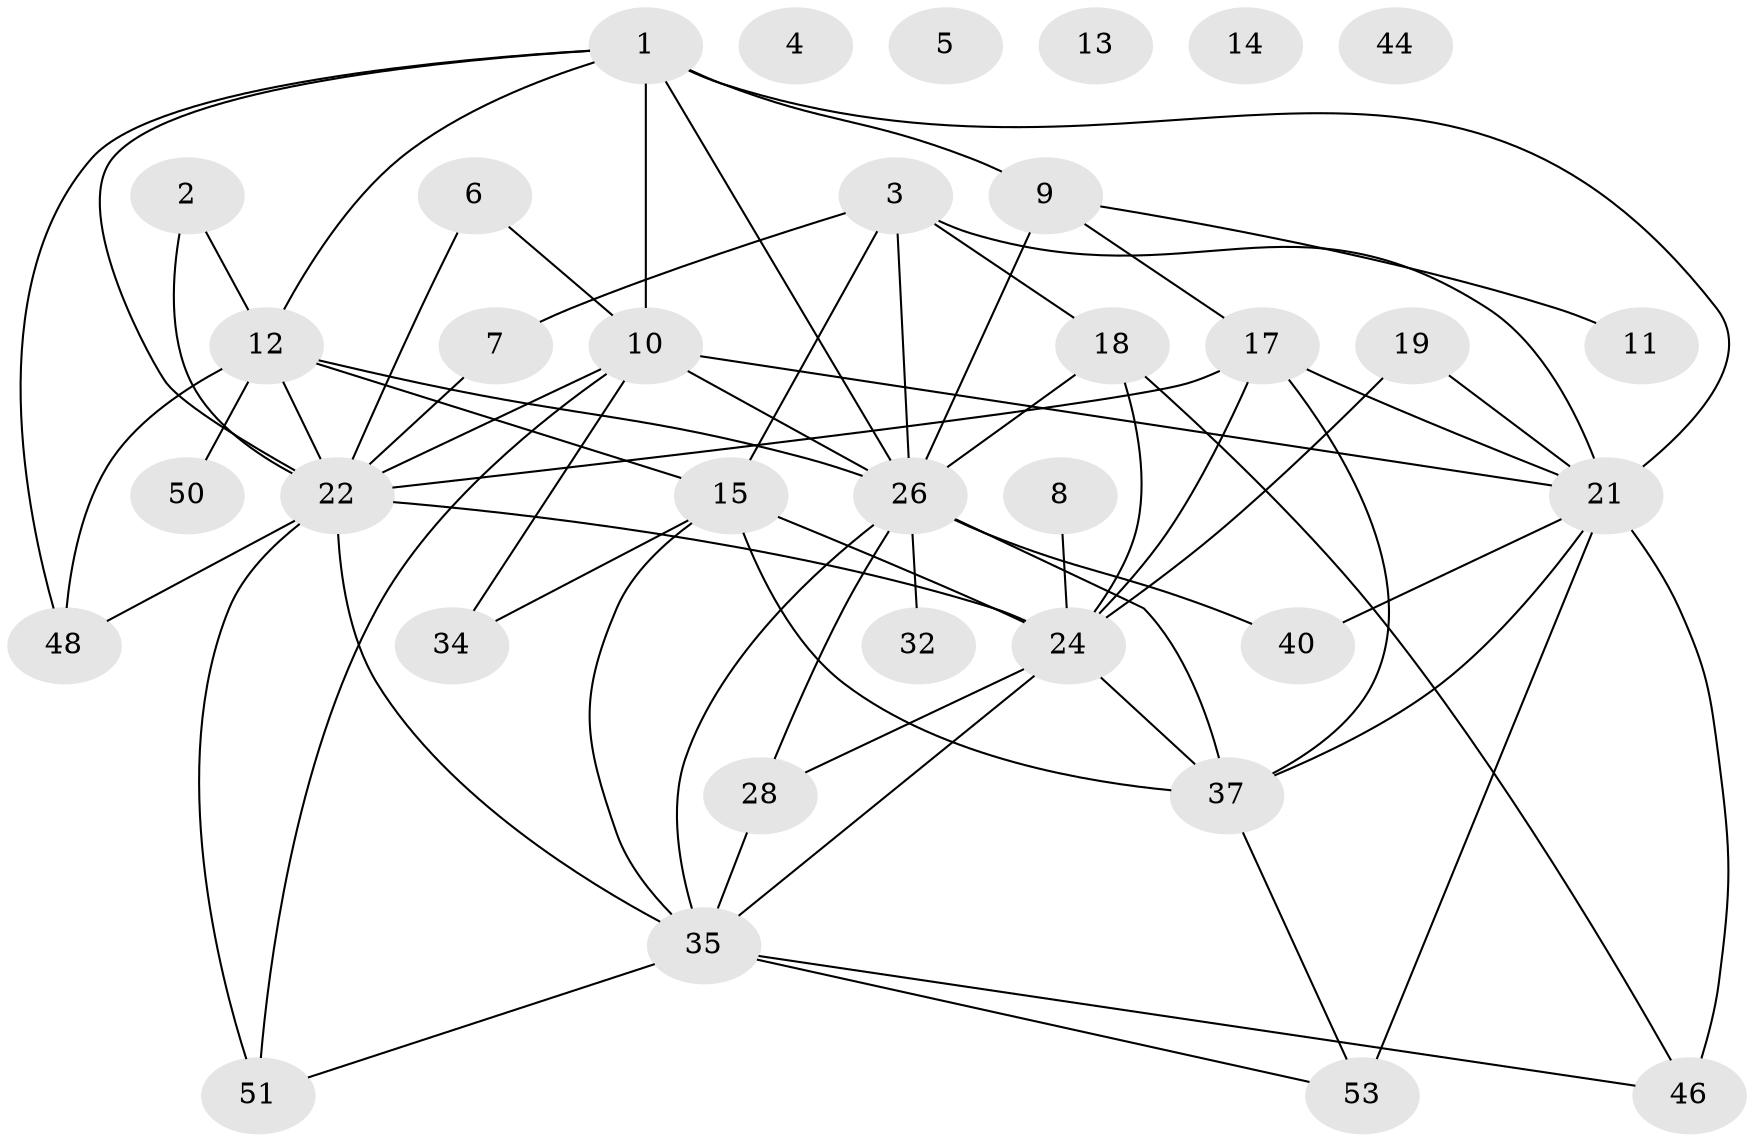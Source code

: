 // original degree distribution, {9: 0.014705882352941176, 3: 0.17647058823529413, 0: 0.058823529411764705, 2: 0.19117647058823528, 1: 0.16176470588235295, 5: 0.1323529411764706, 4: 0.17647058823529413, 7: 0.04411764705882353, 6: 0.04411764705882353}
// Generated by graph-tools (version 1.1) at 2025/13/03/09/25 04:13:06]
// undirected, 34 vertices, 65 edges
graph export_dot {
graph [start="1"]
  node [color=gray90,style=filled];
  1 [super="+42+36"];
  2;
  3 [super="+58"];
  4;
  5;
  6;
  7;
  8;
  9;
  10 [super="+31"];
  11;
  12 [super="+20+47"];
  13;
  14 [super="+16+38"];
  15 [super="+25"];
  17 [super="+39+59"];
  18 [super="+29"];
  19;
  21 [super="+27+30"];
  22 [super="+41+23+43"];
  24 [super="+54"];
  26 [super="+61"];
  28 [super="+45"];
  32;
  34;
  35 [super="+55"];
  37;
  40;
  44;
  46 [super="+63"];
  48 [super="+49"];
  50 [super="+68"];
  51;
  53 [super="+56"];
  1 -- 9;
  1 -- 26;
  1 -- 48;
  1 -- 10 [weight=2];
  1 -- 12;
  1 -- 22;
  1 -- 21;
  2 -- 12;
  2 -- 22 [weight=2];
  3 -- 26;
  3 -- 21;
  3 -- 18;
  3 -- 15;
  3 -- 7;
  6 -- 10;
  6 -- 22;
  7 -- 22;
  8 -- 24;
  9 -- 11;
  9 -- 17;
  9 -- 26 [weight=2];
  10 -- 34;
  10 -- 51;
  10 -- 22 [weight=3];
  10 -- 26;
  10 -- 21;
  12 -- 50;
  12 -- 15;
  12 -- 48;
  12 -- 26;
  12 -- 22 [weight=2];
  15 -- 34;
  15 -- 35;
  15 -- 37;
  15 -- 24;
  17 -- 37;
  17 -- 24;
  17 -- 22 [weight=2];
  17 -- 21;
  18 -- 24;
  18 -- 26;
  18 -- 46;
  19 -- 21;
  19 -- 24;
  21 -- 53 [weight=2];
  21 -- 40;
  21 -- 46;
  21 -- 37;
  22 -- 51;
  22 -- 48;
  22 -- 35;
  22 -- 24;
  24 -- 37;
  24 -- 35;
  24 -- 28;
  26 -- 35;
  26 -- 32;
  26 -- 37;
  26 -- 40;
  26 -- 28;
  28 -- 35;
  35 -- 51;
  35 -- 46;
  35 -- 53;
  37 -- 53;
}
